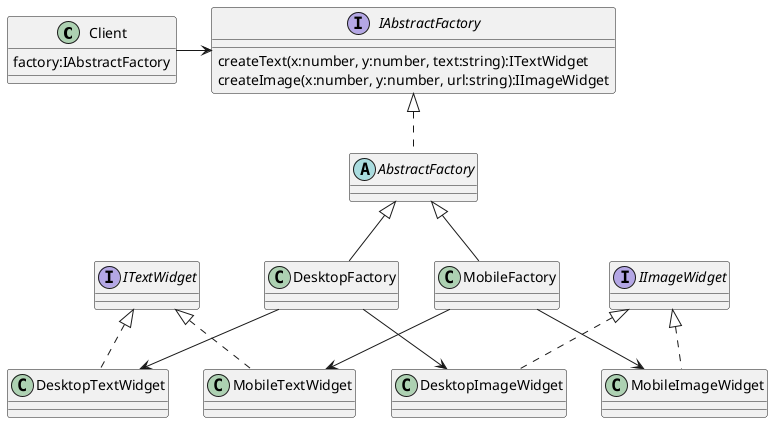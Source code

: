 @startuml

class Client {
    factory:IAbstractFactory
}

interface IAbstractFactory {
    createText(x:number, y:number, text:string):ITextWidget
    createImage(x:number, y:number, url:string):IImageWidget
}

interface ITextWidget {
}

interface IImageWidget {
}

abstract class AbstractFactory implements IAbstractFactory {
}

class DesktopFactory extends AbstractFactory {
}

class MobileFactory extends AbstractFactory {
}

class DesktopTextWidget implements ITextWidget {
}

class DesktopImageWidget implements IImageWidget {
}

class MobileTextWidget implements ITextWidget {
}

class MobileImageWidget implements IImageWidget {
}

Client -> IAbstractFactory

DesktopFactory --> DesktopTextWidget
DesktopFactory --> DesktopImageWidget

MobileFactory --> MobileTextWidget
MobileFactory --> MobileImageWidget

@enduml
